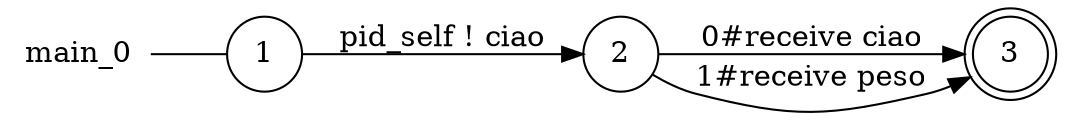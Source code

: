 digraph main_0 {
	rankdir="LR";
	n_0 [label="main_0", shape="plaintext"];
	n_1 [id="1", shape=circle, label="1"];
	n_0 -> n_1 [arrowhead=none];
	n_2 [id="3", shape=circle, label="2"];
	n_3 [id="2", shape=doublecircle, label="3"];

	n_1 -> n_2 [id="[$e|1]", label="pid_self ! ciao"];
	n_2 -> n_3 [id="[$e|3]", label="0#receive ciao"];
	n_2 -> n_3 [id="[$e|0]", label="1#receive peso"];
}
